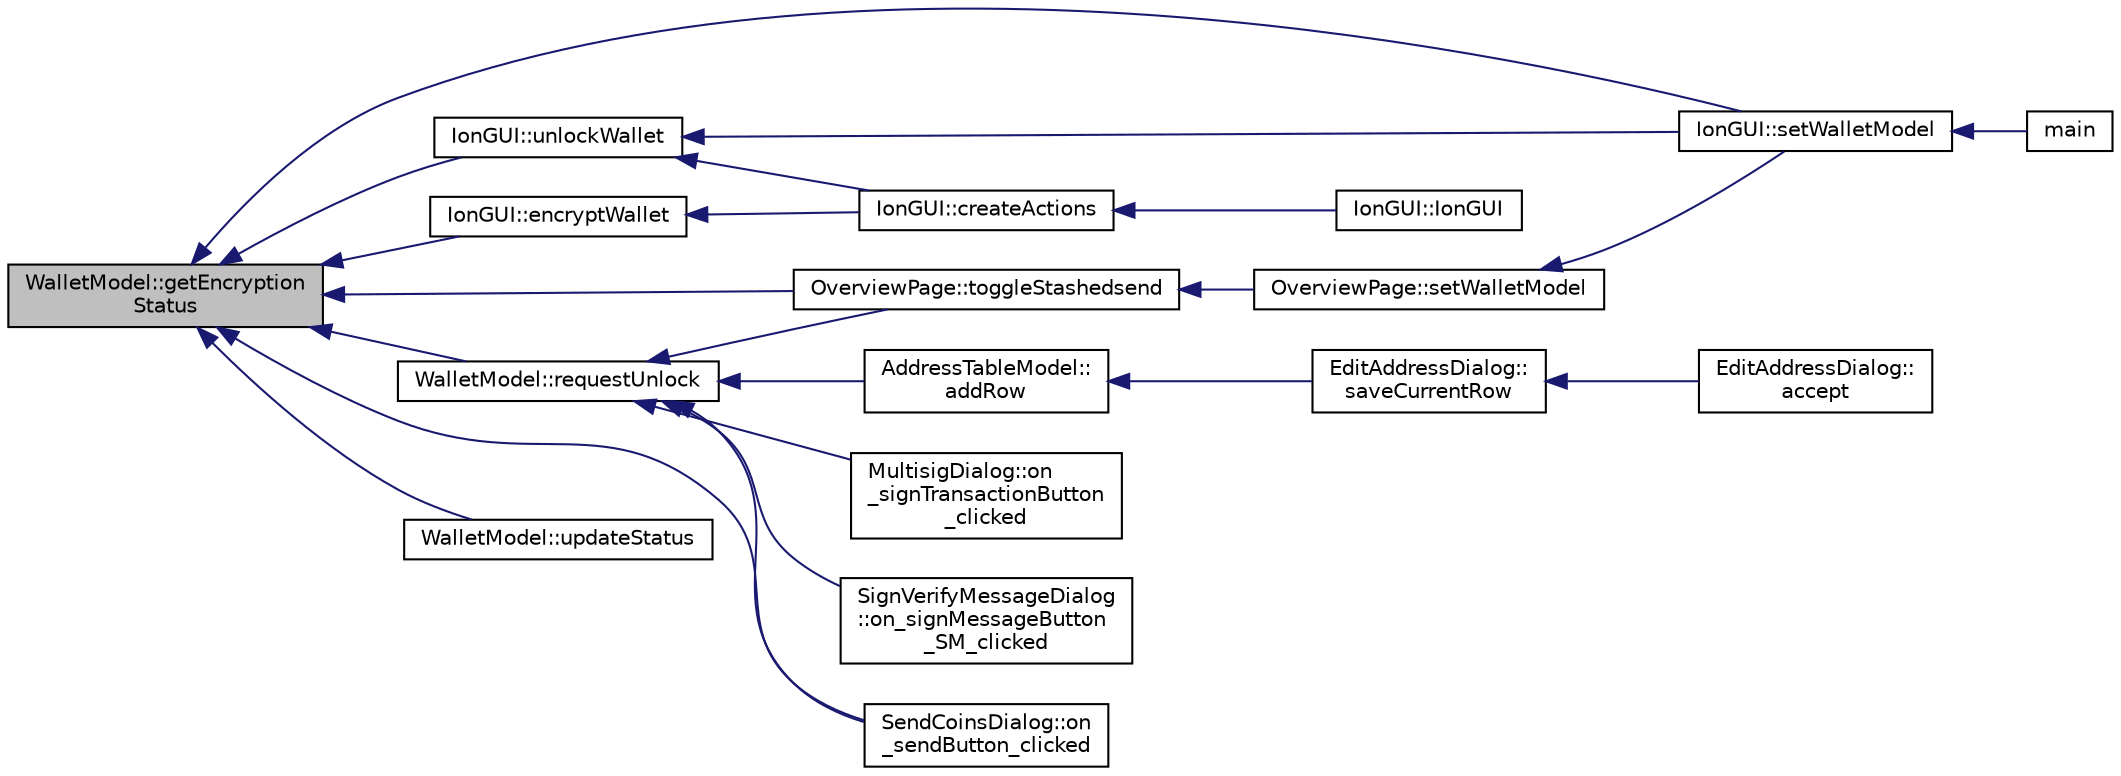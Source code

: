 digraph "WalletModel::getEncryptionStatus"
{
  edge [fontname="Helvetica",fontsize="10",labelfontname="Helvetica",labelfontsize="10"];
  node [fontname="Helvetica",fontsize="10",shape=record];
  rankdir="LR";
  Node521 [label="WalletModel::getEncryption\lStatus",height=0.2,width=0.4,color="black", fillcolor="grey75", style="filled", fontcolor="black"];
  Node521 -> Node522 [dir="back",color="midnightblue",fontsize="10",style="solid",fontname="Helvetica"];
  Node522 [label="IonGUI::setWalletModel",height=0.2,width=0.4,color="black", fillcolor="white", style="filled",URL="$dc/d0b/class_ion_g_u_i.html#a37f87db65498b036d387c705a749c45d",tooltip="Set the wallet model. "];
  Node522 -> Node523 [dir="back",color="midnightblue",fontsize="10",style="solid",fontname="Helvetica"];
  Node523 [label="main",height=0.2,width=0.4,color="black", fillcolor="white", style="filled",URL="$d5/d2d/ion_8cpp.html#a0ddf1224851353fc92bfbff6f499fa97"];
  Node521 -> Node524 [dir="back",color="midnightblue",fontsize="10",style="solid",fontname="Helvetica"];
  Node524 [label="IonGUI::encryptWallet",height=0.2,width=0.4,color="black", fillcolor="white", style="filled",URL="$dc/d0b/class_ion_g_u_i.html#aba2c7fde3006b9ac0e5e4247c7a74515",tooltip="Encrypt the wallet. "];
  Node524 -> Node525 [dir="back",color="midnightblue",fontsize="10",style="solid",fontname="Helvetica"];
  Node525 [label="IonGUI::createActions",height=0.2,width=0.4,color="black", fillcolor="white", style="filled",URL="$dc/d0b/class_ion_g_u_i.html#a5a5e1c2fbc2fec3d925d654c61a8b252",tooltip="Create the main UI actions. "];
  Node525 -> Node526 [dir="back",color="midnightblue",fontsize="10",style="solid",fontname="Helvetica"];
  Node526 [label="IonGUI::IonGUI",height=0.2,width=0.4,color="black", fillcolor="white", style="filled",URL="$dc/d0b/class_ion_g_u_i.html#ad0e22e4901b039bcc987ef0328c8c5d4"];
  Node521 -> Node527 [dir="back",color="midnightblue",fontsize="10",style="solid",fontname="Helvetica"];
  Node527 [label="IonGUI::unlockWallet",height=0.2,width=0.4,color="black", fillcolor="white", style="filled",URL="$dc/d0b/class_ion_g_u_i.html#a89d89883fff15f835ff2b7a550a10ac2",tooltip="Ask for passphrase to unlock wallet temporarily. "];
  Node527 -> Node525 [dir="back",color="midnightblue",fontsize="10",style="solid",fontname="Helvetica"];
  Node527 -> Node522 [dir="back",color="midnightblue",fontsize="10",style="solid",fontname="Helvetica"];
  Node521 -> Node528 [dir="back",color="midnightblue",fontsize="10",style="solid",fontname="Helvetica"];
  Node528 [label="OverviewPage::toggleStashedsend",height=0.2,width=0.4,color="black", fillcolor="white", style="filled",URL="$d1/d91/class_overview_page.html#acb7a4378759f4f28ff69511839eece57"];
  Node528 -> Node529 [dir="back",color="midnightblue",fontsize="10",style="solid",fontname="Helvetica"];
  Node529 [label="OverviewPage::setWalletModel",height=0.2,width=0.4,color="black", fillcolor="white", style="filled",URL="$d1/d91/class_overview_page.html#a2ed52a3a87e9c74fee38fa873c9bc71f"];
  Node529 -> Node522 [dir="back",color="midnightblue",fontsize="10",style="solid",fontname="Helvetica"];
  Node521 -> Node530 [dir="back",color="midnightblue",fontsize="10",style="solid",fontname="Helvetica"];
  Node530 [label="SendCoinsDialog::on\l_sendButton_clicked",height=0.2,width=0.4,color="black", fillcolor="white", style="filled",URL="$d6/de6/class_send_coins_dialog.html#a2cab7cf9ea5040b9e2189297f7d3c764"];
  Node521 -> Node531 [dir="back",color="midnightblue",fontsize="10",style="solid",fontname="Helvetica"];
  Node531 [label="WalletModel::updateStatus",height=0.2,width=0.4,color="black", fillcolor="white", style="filled",URL="$d4/d27/class_wallet_model.html#a89180a13e5b0c2ca7732164b9dec3806"];
  Node521 -> Node532 [dir="back",color="midnightblue",fontsize="10",style="solid",fontname="Helvetica"];
  Node532 [label="WalletModel::requestUnlock",height=0.2,width=0.4,color="black", fillcolor="white", style="filled",URL="$d4/d27/class_wallet_model.html#ae98eaede9493625ce778a0a873b3d124"];
  Node532 -> Node533 [dir="back",color="midnightblue",fontsize="10",style="solid",fontname="Helvetica"];
  Node533 [label="AddressTableModel::\laddRow",height=0.2,width=0.4,color="black", fillcolor="white", style="filled",URL="$d9/ded/class_address_table_model.html#a08ab9ae401a18d193f0e39551de81280"];
  Node533 -> Node534 [dir="back",color="midnightblue",fontsize="10",style="solid",fontname="Helvetica"];
  Node534 [label="EditAddressDialog::\lsaveCurrentRow",height=0.2,width=0.4,color="black", fillcolor="white", style="filled",URL="$da/db7/class_edit_address_dialog.html#a8494a551799cd1f4c253e557424c206c"];
  Node534 -> Node535 [dir="back",color="midnightblue",fontsize="10",style="solid",fontname="Helvetica"];
  Node535 [label="EditAddressDialog::\laccept",height=0.2,width=0.4,color="black", fillcolor="white", style="filled",URL="$da/db7/class_edit_address_dialog.html#ac52b71129806bccf6533d0e9441393b6"];
  Node532 -> Node536 [dir="back",color="midnightblue",fontsize="10",style="solid",fontname="Helvetica"];
  Node536 [label="MultisigDialog::on\l_signTransactionButton\l_clicked",height=0.2,width=0.4,color="black", fillcolor="white", style="filled",URL="$d4/df4/class_multisig_dialog.html#ad277ce76887dfbbec511486d3c1d2bc4"];
  Node532 -> Node528 [dir="back",color="midnightblue",fontsize="10",style="solid",fontname="Helvetica"];
  Node532 -> Node530 [dir="back",color="midnightblue",fontsize="10",style="solid",fontname="Helvetica"];
  Node532 -> Node537 [dir="back",color="midnightblue",fontsize="10",style="solid",fontname="Helvetica"];
  Node537 [label="SignVerifyMessageDialog\l::on_signMessageButton\l_SM_clicked",height=0.2,width=0.4,color="black", fillcolor="white", style="filled",URL="$d1/d26/class_sign_verify_message_dialog.html#a2ef91b4ace68d63ab1c1d3cc6c13b5f9"];
}
